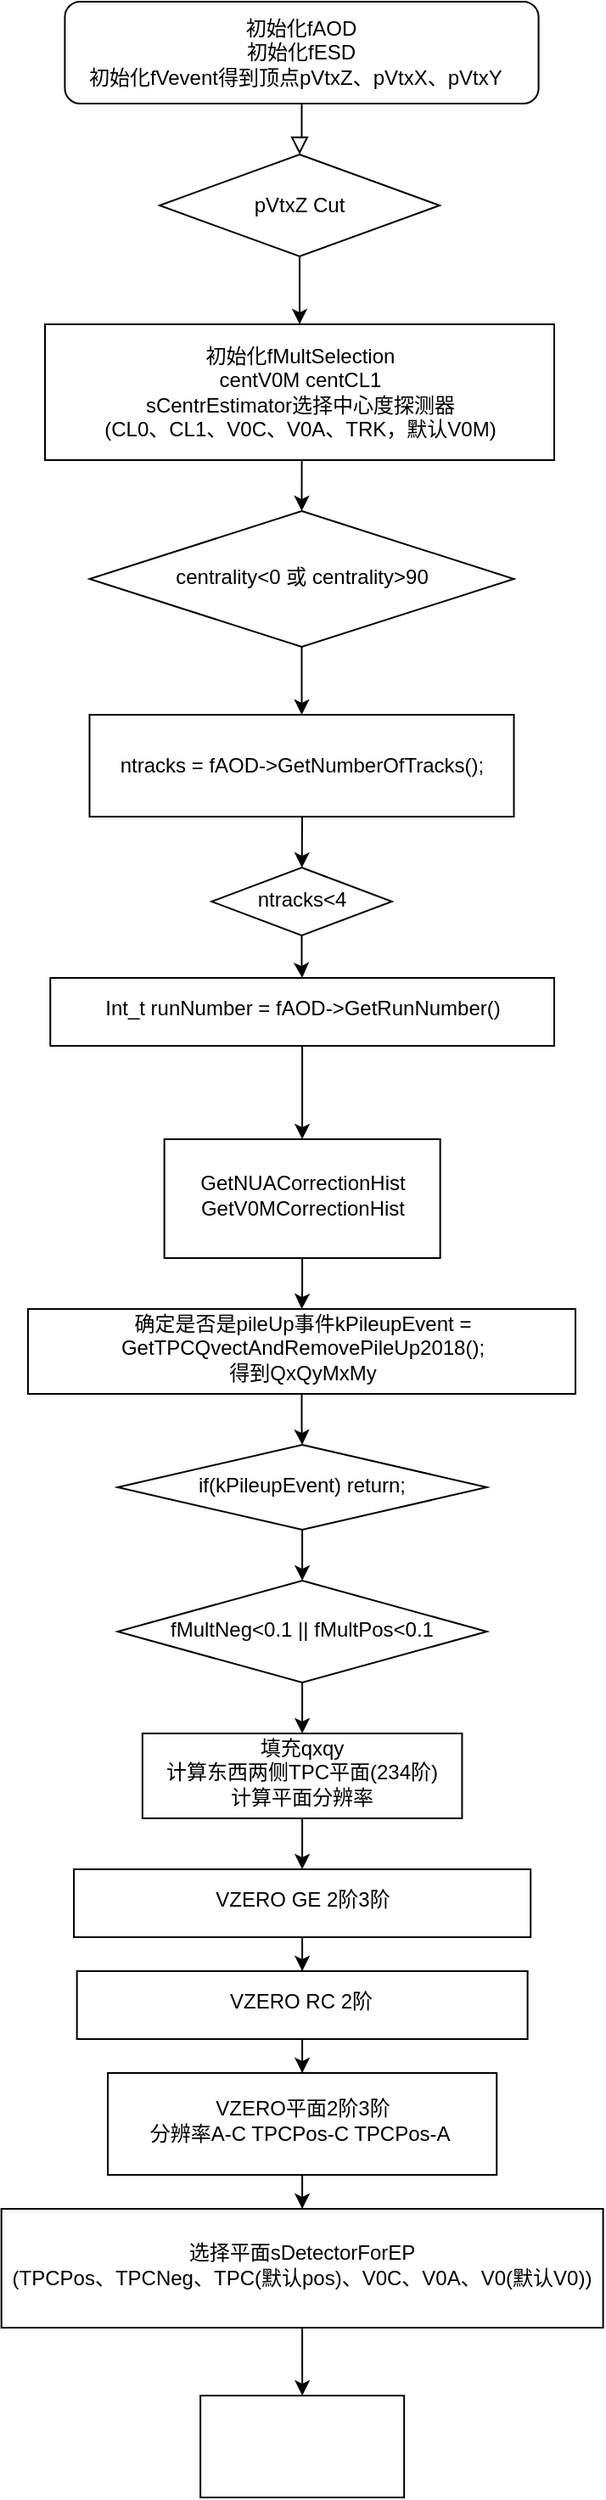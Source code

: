 <mxfile version="15.5.9" type="github">
  <diagram id="C5RBs43oDa-KdzZeNtuy" name="Page-1">
    <mxGraphModel dx="538" dy="1930" grid="1" gridSize="10" guides="1" tooltips="1" connect="1" arrows="1" fold="1" page="1" pageScale="1" pageWidth="827" pageHeight="1169" math="0" shadow="0">
      <root>
        <mxCell id="WIyWlLk6GJQsqaUBKTNV-0" />
        <mxCell id="WIyWlLk6GJQsqaUBKTNV-1" parent="WIyWlLk6GJQsqaUBKTNV-0" />
        <mxCell id="WIyWlLk6GJQsqaUBKTNV-2" value="" style="rounded=0;html=1;jettySize=auto;orthogonalLoop=1;fontSize=12;endArrow=block;endFill=0;endSize=8;strokeWidth=1;shadow=0;labelBackgroundColor=none;edgeStyle=orthogonalEdgeStyle;entryX=0.5;entryY=0;entryDx=0;entryDy=0;fontStyle=0" parent="WIyWlLk6GJQsqaUBKTNV-1" source="WIyWlLk6GJQsqaUBKTNV-3" target="2dPnj1C3fmJmU-PuBL8V-2" edge="1">
          <mxGeometry relative="1" as="geometry" />
        </mxCell>
        <mxCell id="WIyWlLk6GJQsqaUBKTNV-3" value="初始化fAOD&lt;br style=&quot;font-size: 12px;&quot;&gt;初始化fESD&lt;br style=&quot;font-size: 12px;&quot;&gt;初始化fVevent得到顶点pVtxZ、pVtxX、pVtxY&amp;nbsp;&amp;nbsp;" style="rounded=1;whiteSpace=wrap;html=1;fontSize=12;glass=0;strokeWidth=1;shadow=0;fontStyle=0" parent="WIyWlLk6GJQsqaUBKTNV-1" vertex="1">
          <mxGeometry x="79.22" y="-30" width="279.06" height="60" as="geometry" />
        </mxCell>
        <mxCell id="WIyWlLk6GJQsqaUBKTNV-6" value="&lt;div style=&quot;font-size: 12px; line-height: 20px;&quot;&gt;centrality&amp;lt;0 或 centrality&amp;gt;90&lt;/div&gt;" style="rhombus;whiteSpace=wrap;html=1;shadow=0;fontFamily=Helvetica;fontSize=12;align=center;strokeWidth=1;spacing=6;spacingTop=-4;fontStyle=0" parent="WIyWlLk6GJQsqaUBKTNV-1" vertex="1">
          <mxGeometry x="93.75" y="270" width="250" height="80" as="geometry" />
        </mxCell>
        <mxCell id="2dPnj1C3fmJmU-PuBL8V-3" style="edgeStyle=orthogonalEdgeStyle;rounded=0;orthogonalLoop=1;jettySize=auto;html=1;exitX=0.5;exitY=1;exitDx=0;exitDy=0;entryX=0.5;entryY=0;entryDx=0;entryDy=0;fontSize=12;fontStyle=0" edge="1" parent="WIyWlLk6GJQsqaUBKTNV-1" source="2dPnj1C3fmJmU-PuBL8V-4" target="WIyWlLk6GJQsqaUBKTNV-6">
          <mxGeometry relative="1" as="geometry">
            <mxPoint x="158.75" y="370.0" as="sourcePoint" />
          </mxGeometry>
        </mxCell>
        <mxCell id="2dPnj1C3fmJmU-PuBL8V-5" value="" style="edgeStyle=orthogonalEdgeStyle;rounded=0;orthogonalLoop=1;jettySize=auto;html=1;fontSize=12;fontStyle=0" edge="1" parent="WIyWlLk6GJQsqaUBKTNV-1" source="2dPnj1C3fmJmU-PuBL8V-2" target="2dPnj1C3fmJmU-PuBL8V-4">
          <mxGeometry relative="1" as="geometry" />
        </mxCell>
        <mxCell id="2dPnj1C3fmJmU-PuBL8V-2" value="pVtxZ Cut" style="rhombus;whiteSpace=wrap;html=1;fontSize=12;fontStyle=0" vertex="1" parent="WIyWlLk6GJQsqaUBKTNV-1">
          <mxGeometry x="135" y="60" width="165" height="60" as="geometry" />
        </mxCell>
        <mxCell id="2dPnj1C3fmJmU-PuBL8V-4" value="初始化fMultSelection&lt;br style=&quot;font-size: 12px;&quot;&gt;centV0M centCL1&lt;br style=&quot;font-size: 12px;&quot;&gt;sCentrEstimator选择中心度探测器&lt;br style=&quot;font-size: 12px;&quot;&gt;(CL0、CL1、V0C、V0A、TRK，默认V0M)" style="whiteSpace=wrap;html=1;fontSize=12;fontStyle=0" vertex="1" parent="WIyWlLk6GJQsqaUBKTNV-1">
          <mxGeometry x="67.5" y="160" width="300" height="80" as="geometry" />
        </mxCell>
        <mxCell id="2dPnj1C3fmJmU-PuBL8V-6" value="ntracks = fAOD-&amp;gt;GetNumberOfTracks();" style="rounded=0;whiteSpace=wrap;html=1;labelBackgroundColor=none;fontFamily=Helvetica;fontColor=#000000;fontSize=12;fontStyle=0" vertex="1" parent="WIyWlLk6GJQsqaUBKTNV-1">
          <mxGeometry x="93.75" y="390" width="250" height="60" as="geometry" />
        </mxCell>
        <mxCell id="2dPnj1C3fmJmU-PuBL8V-9" value="" style="endArrow=classic;html=1;rounded=0;fontFamily=Helvetica;fontColor=#000000;exitX=0.5;exitY=1;exitDx=0;exitDy=0;entryX=0.5;entryY=0;entryDx=0;entryDy=0;fontSize=12;fontStyle=0" edge="1" parent="WIyWlLk6GJQsqaUBKTNV-1" source="WIyWlLk6GJQsqaUBKTNV-6" target="2dPnj1C3fmJmU-PuBL8V-6">
          <mxGeometry width="50" height="50" relative="1" as="geometry">
            <mxPoint x="160" y="510" as="sourcePoint" />
            <mxPoint x="210" y="460" as="targetPoint" />
          </mxGeometry>
        </mxCell>
        <mxCell id="2dPnj1C3fmJmU-PuBL8V-13" value="" style="edgeStyle=orthogonalEdgeStyle;rounded=0;orthogonalLoop=1;jettySize=auto;html=1;fontFamily=Helvetica;fontColor=#000000;fontSize=12;fontStyle=0" edge="1" parent="WIyWlLk6GJQsqaUBKTNV-1" source="2dPnj1C3fmJmU-PuBL8V-10" target="2dPnj1C3fmJmU-PuBL8V-12">
          <mxGeometry relative="1" as="geometry" />
        </mxCell>
        <mxCell id="2dPnj1C3fmJmU-PuBL8V-10" value="&lt;div style=&quot;font-size: 12px; line-height: 20px;&quot;&gt;&lt;span style=&quot;font-size: 12px;&quot;&gt;ntracks&amp;lt;4&lt;/span&gt;&lt;br style=&quot;font-size: 12px;&quot;&gt;&lt;/div&gt;" style="rhombus;whiteSpace=wrap;html=1;shadow=0;fontFamily=Helvetica;fontSize=12;align=center;strokeWidth=1;spacing=6;spacingTop=-4;fontStyle=0" vertex="1" parent="WIyWlLk6GJQsqaUBKTNV-1">
          <mxGeometry x="165.63" y="480" width="106.25" height="40" as="geometry" />
        </mxCell>
        <mxCell id="2dPnj1C3fmJmU-PuBL8V-11" value="" style="endArrow=classic;html=1;rounded=0;fontFamily=Helvetica;fontColor=#000000;fontSize=12;fontStyle=0" edge="1" parent="WIyWlLk6GJQsqaUBKTNV-1" target="2dPnj1C3fmJmU-PuBL8V-10">
          <mxGeometry width="50" height="50" relative="1" as="geometry">
            <mxPoint x="219" y="450" as="sourcePoint" />
            <mxPoint x="330" y="510" as="targetPoint" />
          </mxGeometry>
        </mxCell>
        <mxCell id="2dPnj1C3fmJmU-PuBL8V-15" value="" style="edgeStyle=orthogonalEdgeStyle;rounded=0;orthogonalLoop=1;jettySize=auto;html=1;fontFamily=Helvetica;fontColor=#000000;fontSize=12;fontStyle=0" edge="1" parent="WIyWlLk6GJQsqaUBKTNV-1" source="2dPnj1C3fmJmU-PuBL8V-12" target="2dPnj1C3fmJmU-PuBL8V-14">
          <mxGeometry relative="1" as="geometry" />
        </mxCell>
        <mxCell id="2dPnj1C3fmJmU-PuBL8V-12" value="&lt;div style=&quot;font-size: 12px;&quot;&gt;&lt;span style=&quot;font-size: 12px;&quot;&gt;Int_t runNumber = fAOD-&amp;gt;GetRunNumber()&lt;/span&gt;&lt;/div&gt;" style="whiteSpace=wrap;html=1;shadow=0;strokeWidth=1;spacing=6;spacingTop=-4;fontSize=12;fontStyle=0" vertex="1" parent="WIyWlLk6GJQsqaUBKTNV-1">
          <mxGeometry x="70.63" y="545" width="296.87" height="40" as="geometry" />
        </mxCell>
        <mxCell id="2dPnj1C3fmJmU-PuBL8V-17" value="" style="edgeStyle=orthogonalEdgeStyle;rounded=0;orthogonalLoop=1;jettySize=auto;html=1;fontFamily=Helvetica;fontColor=#000000;fontSize=12;fontStyle=0" edge="1" parent="WIyWlLk6GJQsqaUBKTNV-1" source="2dPnj1C3fmJmU-PuBL8V-14" target="2dPnj1C3fmJmU-PuBL8V-16">
          <mxGeometry relative="1" as="geometry" />
        </mxCell>
        <mxCell id="2dPnj1C3fmJmU-PuBL8V-14" value="GetNUACorrectionHist&lt;br style=&quot;font-size: 12px;&quot;&gt;GetV0MCorrectionHist" style="whiteSpace=wrap;html=1;shadow=0;strokeWidth=1;spacing=6;spacingTop=-4;fontSize=12;fontStyle=0" vertex="1" parent="WIyWlLk6GJQsqaUBKTNV-1">
          <mxGeometry x="137.82" y="640" width="162.5" height="70" as="geometry" />
        </mxCell>
        <mxCell id="2dPnj1C3fmJmU-PuBL8V-19" value="" style="edgeStyle=orthogonalEdgeStyle;rounded=0;orthogonalLoop=1;jettySize=auto;html=1;fontFamily=Helvetica;fontColor=#000000;fontSize=12;fontStyle=0" edge="1" parent="WIyWlLk6GJQsqaUBKTNV-1" source="2dPnj1C3fmJmU-PuBL8V-16" target="2dPnj1C3fmJmU-PuBL8V-18">
          <mxGeometry relative="1" as="geometry" />
        </mxCell>
        <mxCell id="2dPnj1C3fmJmU-PuBL8V-16" value="确定是否是pileUp事件kPileupEvent = GetTPCQvectAndRemovePileUp2018();&lt;br&gt;得到QxQyMxMy" style="whiteSpace=wrap;html=1;shadow=0;strokeWidth=1;spacing=6;spacingTop=-4;fontSize=12;fontStyle=0" vertex="1" parent="WIyWlLk6GJQsqaUBKTNV-1">
          <mxGeometry x="57.51" y="740" width="322.5" height="50" as="geometry" />
        </mxCell>
        <mxCell id="2dPnj1C3fmJmU-PuBL8V-22" value="" style="edgeStyle=orthogonalEdgeStyle;rounded=0;orthogonalLoop=1;jettySize=auto;html=1;fontFamily=Helvetica;fontSize=12;fontColor=#000000;" edge="1" parent="WIyWlLk6GJQsqaUBKTNV-1" source="2dPnj1C3fmJmU-PuBL8V-18" target="2dPnj1C3fmJmU-PuBL8V-21">
          <mxGeometry relative="1" as="geometry" />
        </mxCell>
        <mxCell id="2dPnj1C3fmJmU-PuBL8V-18" value="&lt;p style=&quot;font-size: 12px; line-height: 20px;&quot;&gt;if(kPileupEvent) return;&lt;/p&gt;" style="rhombus;whiteSpace=wrap;html=1;shadow=0;strokeWidth=1;spacing=6;spacingTop=-4;fontSize=12;fontStyle=0" vertex="1" parent="WIyWlLk6GJQsqaUBKTNV-1">
          <mxGeometry x="110.32" y="820" width="217.5" height="50" as="geometry" />
        </mxCell>
        <mxCell id="2dPnj1C3fmJmU-PuBL8V-24" value="" style="edgeStyle=orthogonalEdgeStyle;rounded=0;orthogonalLoop=1;jettySize=auto;html=1;fontFamily=Helvetica;fontSize=12;fontColor=#000000;" edge="1" parent="WIyWlLk6GJQsqaUBKTNV-1" source="2dPnj1C3fmJmU-PuBL8V-21" target="2dPnj1C3fmJmU-PuBL8V-23">
          <mxGeometry relative="1" as="geometry" />
        </mxCell>
        <mxCell id="2dPnj1C3fmJmU-PuBL8V-21" value="&lt;p style=&quot;font-size: 12px ; line-height: 20px&quot;&gt;fMultNeg&amp;lt;0.1 || fMultPos&amp;lt;0.1&lt;/p&gt;" style="rhombus;whiteSpace=wrap;html=1;shadow=0;strokeWidth=1;spacing=6;spacingTop=-4;fontSize=12;fontStyle=0" vertex="1" parent="WIyWlLk6GJQsqaUBKTNV-1">
          <mxGeometry x="110.32" y="900" width="217.5" height="60" as="geometry" />
        </mxCell>
        <mxCell id="2dPnj1C3fmJmU-PuBL8V-29" value="" style="edgeStyle=orthogonalEdgeStyle;rounded=0;orthogonalLoop=1;jettySize=auto;html=1;fontFamily=Helvetica;fontSize=12;fontColor=#000000;" edge="1" parent="WIyWlLk6GJQsqaUBKTNV-1" source="2dPnj1C3fmJmU-PuBL8V-23" target="2dPnj1C3fmJmU-PuBL8V-28">
          <mxGeometry relative="1" as="geometry" />
        </mxCell>
        <mxCell id="2dPnj1C3fmJmU-PuBL8V-23" value="填充qxqy&lt;br&gt;计算东西两侧TPC平面(234阶)&lt;br&gt;计算平面分辨率" style="whiteSpace=wrap;html=1;shadow=0;fontStyle=0;strokeWidth=1;spacing=6;spacingTop=-4;" vertex="1" parent="WIyWlLk6GJQsqaUBKTNV-1">
          <mxGeometry x="124.92" y="990" width="188.29" height="50" as="geometry" />
        </mxCell>
        <mxCell id="2dPnj1C3fmJmU-PuBL8V-31" value="" style="edgeStyle=orthogonalEdgeStyle;rounded=0;orthogonalLoop=1;jettySize=auto;html=1;fontFamily=Helvetica;fontSize=12;fontColor=#000000;" edge="1" parent="WIyWlLk6GJQsqaUBKTNV-1" source="2dPnj1C3fmJmU-PuBL8V-28" target="2dPnj1C3fmJmU-PuBL8V-30">
          <mxGeometry relative="1" as="geometry" />
        </mxCell>
        <mxCell id="2dPnj1C3fmJmU-PuBL8V-28" value="VZERO GE 2阶3阶" style="whiteSpace=wrap;html=1;shadow=0;fontStyle=0;strokeWidth=1;spacing=6;spacingTop=-4;" vertex="1" parent="WIyWlLk6GJQsqaUBKTNV-1">
          <mxGeometry x="84.53" y="1070" width="269.07" height="40" as="geometry" />
        </mxCell>
        <mxCell id="2dPnj1C3fmJmU-PuBL8V-33" value="" style="edgeStyle=orthogonalEdgeStyle;rounded=0;orthogonalLoop=1;jettySize=auto;html=1;fontFamily=Helvetica;fontSize=12;fontColor=#000000;" edge="1" parent="WIyWlLk6GJQsqaUBKTNV-1" source="2dPnj1C3fmJmU-PuBL8V-30" target="2dPnj1C3fmJmU-PuBL8V-32">
          <mxGeometry relative="1" as="geometry" />
        </mxCell>
        <mxCell id="2dPnj1C3fmJmU-PuBL8V-30" value="VZERO RC 2阶" style="whiteSpace=wrap;html=1;shadow=0;fontStyle=0;strokeWidth=1;spacing=6;spacingTop=-4;" vertex="1" parent="WIyWlLk6GJQsqaUBKTNV-1">
          <mxGeometry x="86.33" y="1130" width="265.47" height="40" as="geometry" />
        </mxCell>
        <mxCell id="2dPnj1C3fmJmU-PuBL8V-35" value="" style="edgeStyle=orthogonalEdgeStyle;rounded=0;orthogonalLoop=1;jettySize=auto;html=1;fontFamily=Helvetica;fontSize=12;fontColor=#000000;" edge="1" parent="WIyWlLk6GJQsqaUBKTNV-1" source="2dPnj1C3fmJmU-PuBL8V-32" target="2dPnj1C3fmJmU-PuBL8V-34">
          <mxGeometry relative="1" as="geometry" />
        </mxCell>
        <mxCell id="2dPnj1C3fmJmU-PuBL8V-32" value="VZERO平面2阶3阶&lt;br&gt;分辨率A-C TPCPos-C TPCPos-A&amp;nbsp;" style="whiteSpace=wrap;html=1;shadow=0;fontStyle=0;strokeWidth=1;spacing=6;spacingTop=-4;" vertex="1" parent="WIyWlLk6GJQsqaUBKTNV-1">
          <mxGeometry x="104.53" y="1190" width="229.08" height="60" as="geometry" />
        </mxCell>
        <mxCell id="2dPnj1C3fmJmU-PuBL8V-37" value="" style="edgeStyle=orthogonalEdgeStyle;rounded=0;orthogonalLoop=1;jettySize=auto;html=1;fontFamily=Helvetica;fontSize=12;fontColor=#000000;" edge="1" parent="WIyWlLk6GJQsqaUBKTNV-1" source="2dPnj1C3fmJmU-PuBL8V-34" target="2dPnj1C3fmJmU-PuBL8V-36">
          <mxGeometry relative="1" as="geometry" />
        </mxCell>
        <mxCell id="2dPnj1C3fmJmU-PuBL8V-34" value="选择平面sDetectorForEP&lt;br&gt;(TPCPos、TPCNeg、TPC(默认pos)、V0C、V0A、V0(默认V0))" style="whiteSpace=wrap;html=1;shadow=0;fontStyle=0;strokeWidth=1;spacing=6;spacingTop=-4;" vertex="1" parent="WIyWlLk6GJQsqaUBKTNV-1">
          <mxGeometry x="41.84" y="1270" width="354.46" height="70" as="geometry" />
        </mxCell>
        <mxCell id="2dPnj1C3fmJmU-PuBL8V-36" value="" style="whiteSpace=wrap;html=1;shadow=0;fontStyle=0;strokeWidth=1;spacing=6;spacingTop=-4;" vertex="1" parent="WIyWlLk6GJQsqaUBKTNV-1">
          <mxGeometry x="159.07" y="1380" width="120" height="60" as="geometry" />
        </mxCell>
      </root>
    </mxGraphModel>
  </diagram>
</mxfile>
